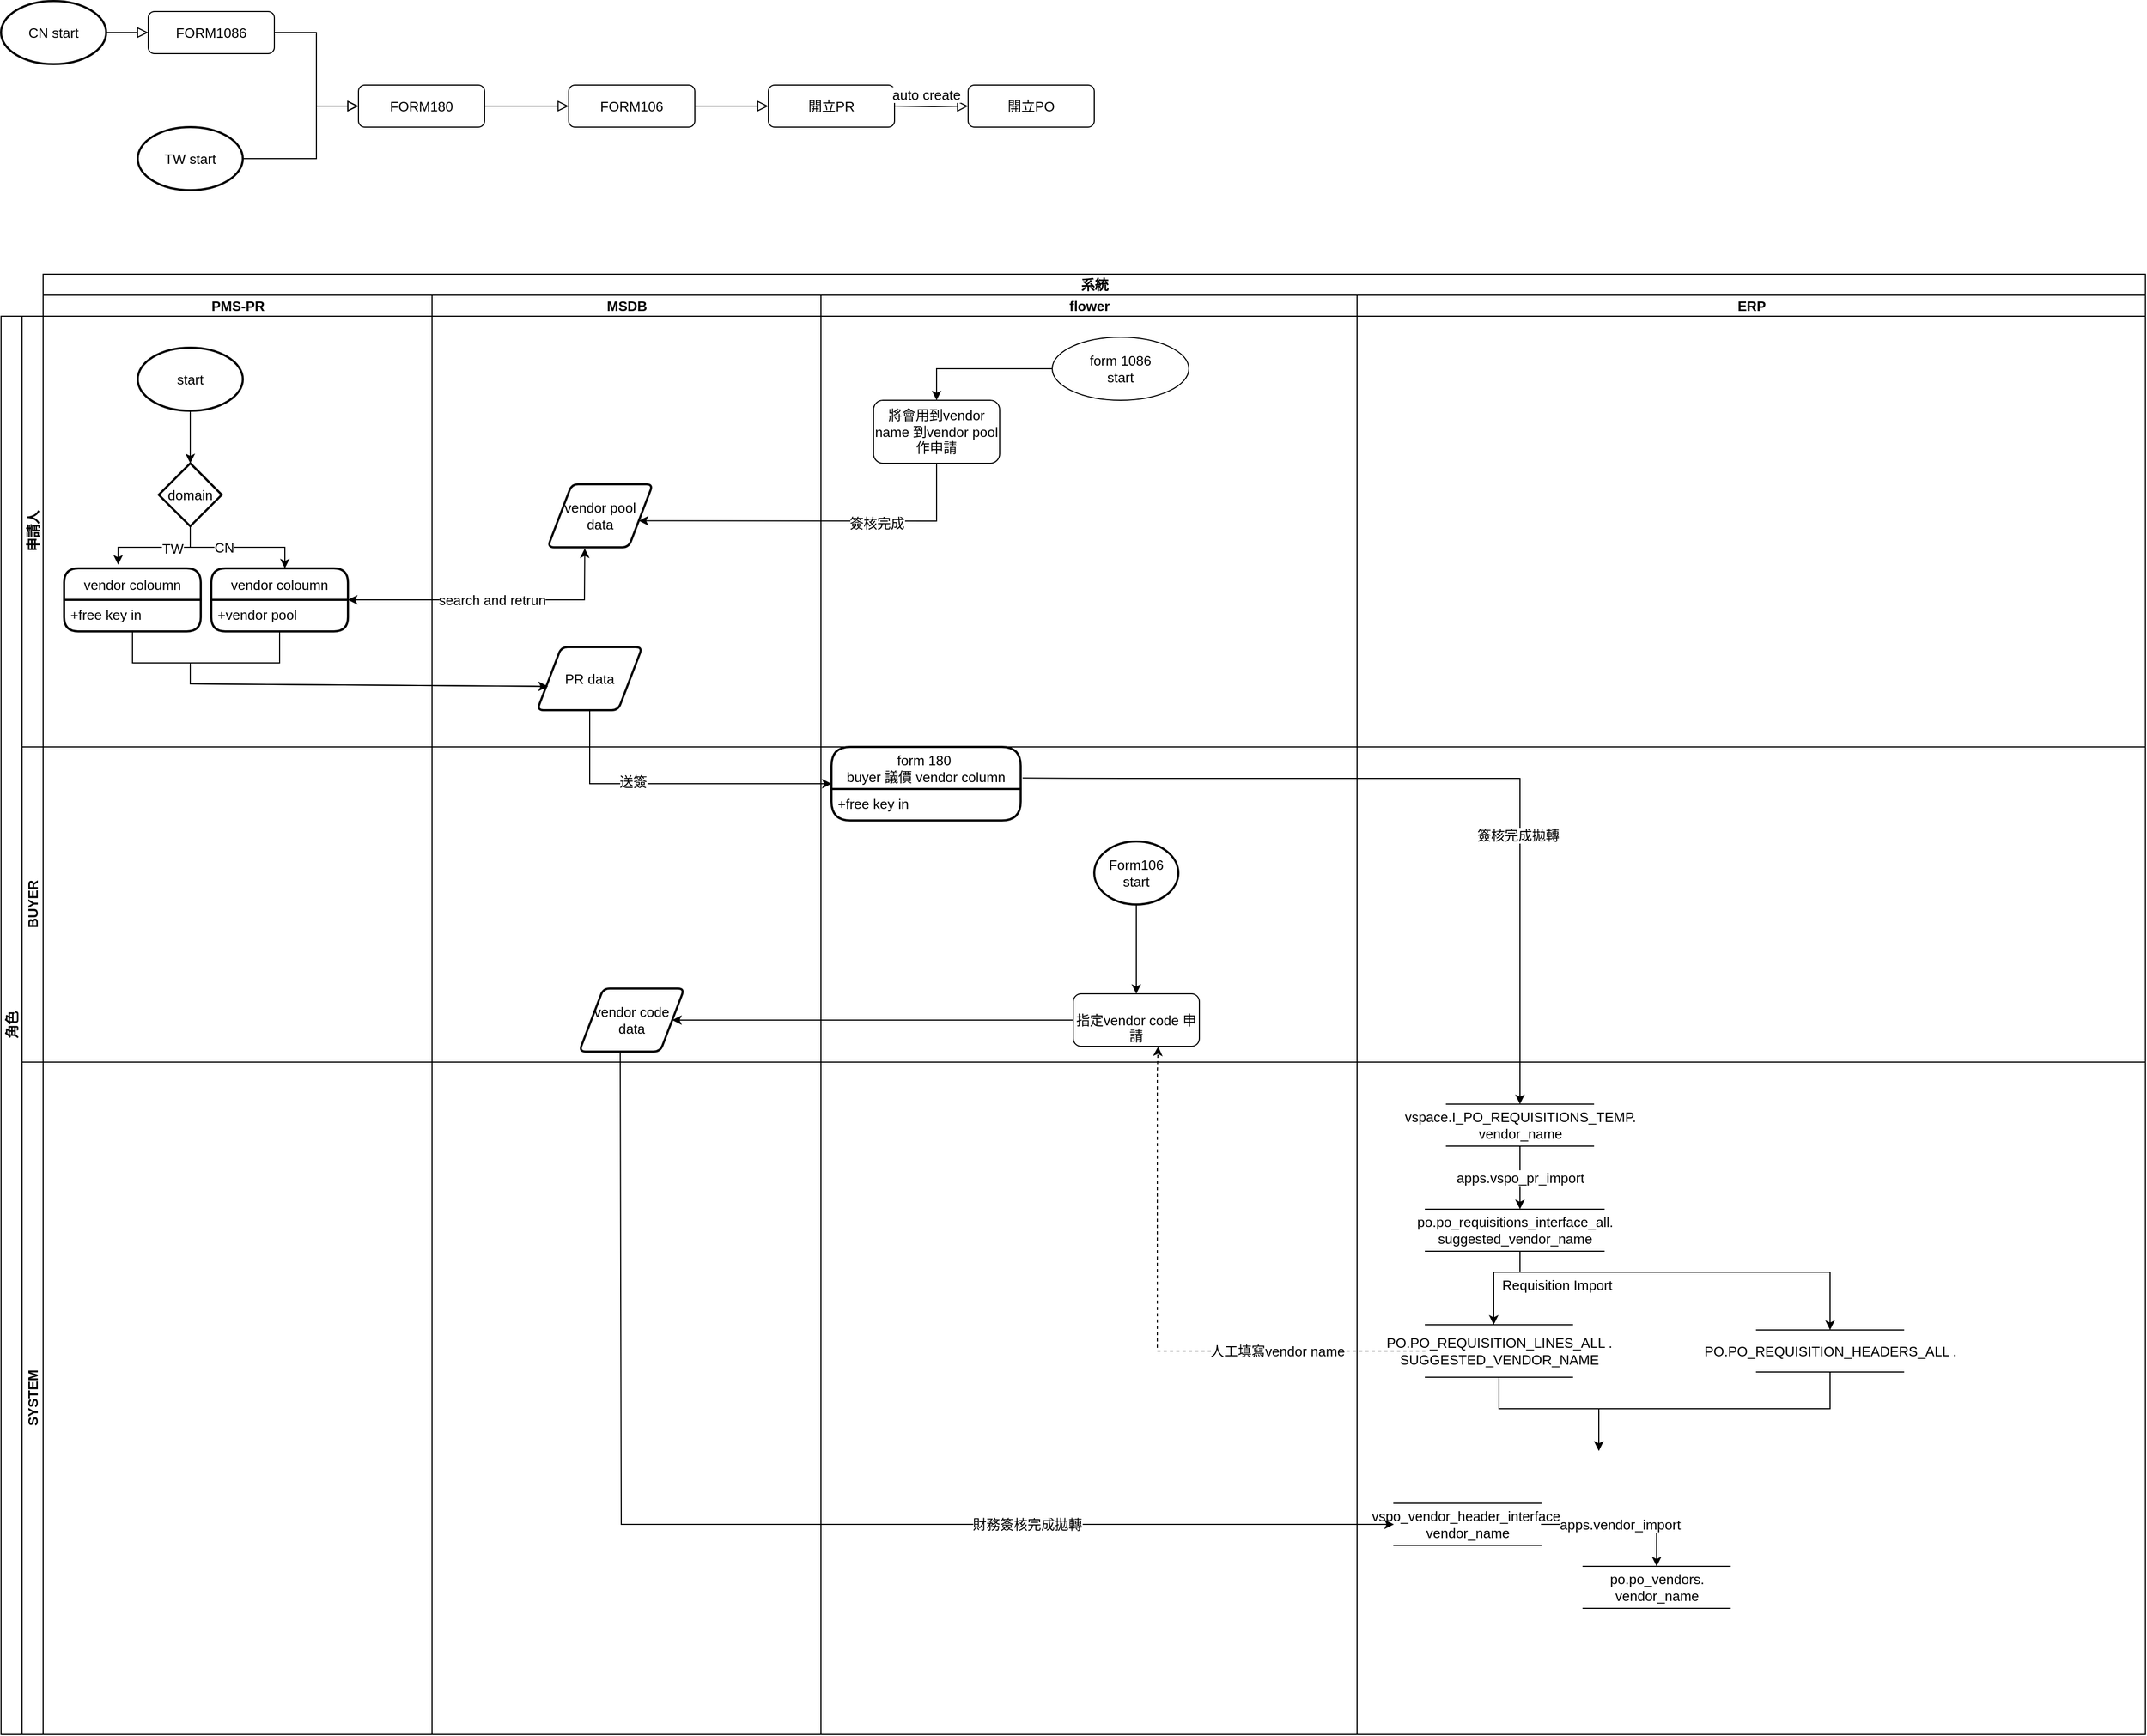 <mxfile version="20.8.13" type="github">
  <diagram name="Page-1" id="74e2e168-ea6b-b213-b513-2b3c1d86103e">
    <mxGraphModel dx="1434" dy="1614" grid="1" gridSize="10" guides="1" tooltips="1" connect="1" arrows="1" fold="1" page="1" pageScale="1" pageWidth="1100" pageHeight="850" background="none" math="0" shadow="0">
      <root>
        <mxCell id="0" />
        <mxCell id="1" parent="0" />
        <mxCell id="77e6c97f196da883-1" value="系統" style="swimlane;html=1;childLayout=stackLayout;startSize=20;rounded=0;shadow=0;labelBackgroundColor=none;strokeWidth=1;fontFamily=Verdana;fontSize=13;align=center;" parent="1" vertex="1">
          <mxGeometry x="70" y="40" width="2000" height="1390" as="geometry" />
        </mxCell>
        <mxCell id="77e6c97f196da883-2" value="PMS-PR" style="swimlane;html=1;startSize=20;fontSize=13;" parent="77e6c97f196da883-1" vertex="1">
          <mxGeometry y="20" width="370" height="1370" as="geometry" />
        </mxCell>
        <mxCell id="l3MCz5efM6AO9_rTB8cb-34" value="" style="edgeStyle=orthogonalEdgeStyle;rounded=0;orthogonalLoop=1;jettySize=auto;html=1;fontSize=13;" parent="77e6c97f196da883-2" source="l3MCz5efM6AO9_rTB8cb-28" target="l3MCz5efM6AO9_rTB8cb-31" edge="1">
          <mxGeometry relative="1" as="geometry" />
        </mxCell>
        <mxCell id="l3MCz5efM6AO9_rTB8cb-28" value="start" style="strokeWidth=2;html=1;shape=mxgraph.flowchart.start_1;whiteSpace=wrap;fontSize=13;" parent="77e6c97f196da883-2" vertex="1">
          <mxGeometry x="90" y="50" width="100" height="60" as="geometry" />
        </mxCell>
        <mxCell id="l3MCz5efM6AO9_rTB8cb-31" value="domain" style="strokeWidth=2;html=1;shape=mxgraph.flowchart.decision;whiteSpace=wrap;fontSize=13;" parent="77e6c97f196da883-2" vertex="1">
          <mxGeometry x="110" y="160" width="60" height="60" as="geometry" />
        </mxCell>
        <mxCell id="l3MCz5efM6AO9_rTB8cb-37" value="" style="endArrow=classic;html=1;rounded=0;exitX=0.5;exitY=1;exitDx=0;exitDy=0;exitPerimeter=0;fontSize=13;" parent="77e6c97f196da883-2" source="l3MCz5efM6AO9_rTB8cb-31" edge="1">
          <mxGeometry width="50" height="50" relative="1" as="geometry">
            <mxPoint x="640" y="330" as="sourcePoint" />
            <mxPoint x="230" y="260" as="targetPoint" />
            <Array as="points">
              <mxPoint x="140" y="240" />
              <mxPoint x="230" y="240" />
            </Array>
          </mxGeometry>
        </mxCell>
        <mxCell id="l3MCz5efM6AO9_rTB8cb-38" value="CN" style="edgeLabel;html=1;align=center;verticalAlign=middle;resizable=0;points=[];fontSize=13;" parent="l3MCz5efM6AO9_rTB8cb-37" vertex="1" connectable="0">
          <mxGeometry x="-0.2" relative="1" as="geometry">
            <mxPoint as="offset" />
          </mxGeometry>
        </mxCell>
        <mxCell id="77e6c97f196da883-3" value="MSDB" style="swimlane;html=1;startSize=20;fontSize=13;" parent="77e6c97f196da883-1" vertex="1">
          <mxGeometry x="370" y="20" width="370" height="1370" as="geometry" />
        </mxCell>
        <mxCell id="77e6c97f196da883-5" value="flower" style="swimlane;html=1;startSize=20;fontSize=13;" parent="77e6c97f196da883-1" vertex="1">
          <mxGeometry x="740" y="20" width="510" height="1370" as="geometry" />
        </mxCell>
        <mxCell id="l3MCz5efM6AO9_rTB8cb-53" value="角色" style="swimlane;childLayout=stackLayout;resizeParent=1;resizeParentMax=0;horizontal=0;startSize=20;horizontalStack=0;html=1;fontSize=13;" parent="1" vertex="1">
          <mxGeometry x="30" y="80" width="2040" height="1350" as="geometry" />
        </mxCell>
        <mxCell id="l3MCz5efM6AO9_rTB8cb-54" value="申請人" style="swimlane;startSize=20;horizontal=0;html=1;fontSize=13;" parent="l3MCz5efM6AO9_rTB8cb-53" vertex="1">
          <mxGeometry x="20" width="2020" height="410" as="geometry" />
        </mxCell>
        <mxCell id="l3MCz5efM6AO9_rTB8cb-59" value="vendor coloumn" style="swimlane;childLayout=stackLayout;horizontal=1;startSize=30;horizontalStack=0;rounded=1;fontSize=13;fontStyle=0;strokeWidth=2;resizeParent=0;resizeLast=1;shadow=0;dashed=0;align=center;" parent="l3MCz5efM6AO9_rTB8cb-54" vertex="1">
          <mxGeometry x="40" y="240" width="130" height="60" as="geometry" />
        </mxCell>
        <mxCell id="l3MCz5efM6AO9_rTB8cb-60" value="+free key in" style="align=left;strokeColor=none;fillColor=none;spacingLeft=4;fontSize=13;verticalAlign=top;resizable=0;rotatable=0;part=1;" parent="l3MCz5efM6AO9_rTB8cb-59" vertex="1">
          <mxGeometry y="30" width="130" height="30" as="geometry" />
        </mxCell>
        <mxCell id="l3MCz5efM6AO9_rTB8cb-62" value="vendor coloumn" style="swimlane;childLayout=stackLayout;horizontal=1;startSize=30;horizontalStack=0;rounded=1;fontSize=13;fontStyle=0;strokeWidth=2;resizeParent=0;resizeLast=1;shadow=0;dashed=0;align=center;" parent="l3MCz5efM6AO9_rTB8cb-54" vertex="1">
          <mxGeometry x="180" y="240" width="130" height="60" as="geometry">
            <mxRectangle x="180" y="240" width="140" height="30" as="alternateBounds" />
          </mxGeometry>
        </mxCell>
        <mxCell id="l3MCz5efM6AO9_rTB8cb-63" value="+vendor pool" style="align=left;strokeColor=none;fillColor=none;spacingLeft=4;fontSize=13;verticalAlign=top;resizable=0;rotatable=0;part=1;" parent="l3MCz5efM6AO9_rTB8cb-62" vertex="1">
          <mxGeometry y="30" width="130" height="30" as="geometry" />
        </mxCell>
        <mxCell id="qAhWlhqfdEPMAs1lIDXD-102" value="form 1086&lt;br style=&quot;font-size: 13px;&quot;&gt;start" style="ellipse;whiteSpace=wrap;html=1;fontSize=13;" vertex="1" parent="l3MCz5efM6AO9_rTB8cb-54">
          <mxGeometry x="980" y="20" width="130" height="60" as="geometry" />
        </mxCell>
        <mxCell id="qAhWlhqfdEPMAs1lIDXD-105" value="vendor pool&lt;br style=&quot;font-size: 13px;&quot;&gt;data" style="shape=parallelogram;html=1;strokeWidth=2;perimeter=parallelogramPerimeter;whiteSpace=wrap;rounded=1;arcSize=12;size=0.23;fontSize=13;" vertex="1" parent="l3MCz5efM6AO9_rTB8cb-54">
          <mxGeometry x="500" y="160" width="100" height="60" as="geometry" />
        </mxCell>
        <mxCell id="qAhWlhqfdEPMAs1lIDXD-111" value="" style="endArrow=classic;html=1;rounded=0;fontSize=13;" edge="1" parent="l3MCz5efM6AO9_rTB8cb-54" source="qAhWlhqfdEPMAs1lIDXD-102" target="qAhWlhqfdEPMAs1lIDXD-115">
          <mxGeometry width="50" height="50" relative="1" as="geometry">
            <mxPoint x="1180" y="60" as="sourcePoint" />
            <mxPoint x="870" y="90" as="targetPoint" />
            <Array as="points">
              <mxPoint x="870" y="50" />
            </Array>
          </mxGeometry>
        </mxCell>
        <mxCell id="l3MCz5efM6AO9_rTB8cb-18" value="PR data" style="shape=parallelogram;html=1;strokeWidth=2;perimeter=parallelogramPerimeter;whiteSpace=wrap;rounded=1;arcSize=12;size=0.23;fontSize=13;" parent="l3MCz5efM6AO9_rTB8cb-54" vertex="1">
          <mxGeometry x="490" y="315" width="100" height="60" as="geometry" />
        </mxCell>
        <mxCell id="l3MCz5efM6AO9_rTB8cb-19" value="" style="endArrow=classic;html=1;rounded=0;exitX=0.5;exitY=1;exitDx=0;exitDy=0;entryX=0.103;entryY=0.623;entryDx=0;entryDy=0;entryPerimeter=0;fontSize=13;" parent="l3MCz5efM6AO9_rTB8cb-54" source="l3MCz5efM6AO9_rTB8cb-60" target="l3MCz5efM6AO9_rTB8cb-18" edge="1">
          <mxGeometry width="50" height="50" relative="1" as="geometry">
            <mxPoint x="80" y="340" as="sourcePoint" />
            <mxPoint x="470" y="350" as="targetPoint" />
            <Array as="points">
              <mxPoint x="105" y="330" />
              <mxPoint x="160" y="330" />
              <mxPoint x="160" y="350" />
            </Array>
          </mxGeometry>
        </mxCell>
        <mxCell id="l3MCz5efM6AO9_rTB8cb-20" value="" style="endArrow=classic;html=1;rounded=0;exitX=0.5;exitY=1;exitDx=0;exitDy=0;entryX=0.103;entryY=0.623;entryDx=0;entryDy=0;entryPerimeter=0;fontSize=13;" parent="l3MCz5efM6AO9_rTB8cb-54" source="l3MCz5efM6AO9_rTB8cb-63" target="l3MCz5efM6AO9_rTB8cb-18" edge="1">
          <mxGeometry width="50" height="50" relative="1" as="geometry">
            <mxPoint x="270" y="320" as="sourcePoint" />
            <mxPoint x="470" y="350" as="targetPoint" />
            <Array as="points">
              <mxPoint x="245" y="330" />
              <mxPoint x="160" y="330" />
              <mxPoint x="160" y="350" />
            </Array>
          </mxGeometry>
        </mxCell>
        <mxCell id="qAhWlhqfdEPMAs1lIDXD-114" value="" style="endArrow=classic;html=1;rounded=0;exitX=0.5;exitY=1;exitDx=0;exitDy=0;entryX=0.867;entryY=0.579;entryDx=0;entryDy=0;entryPerimeter=0;fontSize=13;" edge="1" parent="l3MCz5efM6AO9_rTB8cb-54" source="qAhWlhqfdEPMAs1lIDXD-115" target="qAhWlhqfdEPMAs1lIDXD-105">
          <mxGeometry width="50" height="50" relative="1" as="geometry">
            <mxPoint x="873.98" y="120.0" as="sourcePoint" />
            <mxPoint x="1010" y="200" as="targetPoint" />
            <Array as="points">
              <mxPoint x="870" y="195" />
            </Array>
          </mxGeometry>
        </mxCell>
        <mxCell id="qAhWlhqfdEPMAs1lIDXD-116" value="簽核完成" style="edgeLabel;html=1;align=center;verticalAlign=middle;resizable=0;points=[];fontSize=13;" vertex="1" connectable="0" parent="qAhWlhqfdEPMAs1lIDXD-114">
          <mxGeometry x="-0.339" y="2" relative="1" as="geometry">
            <mxPoint as="offset" />
          </mxGeometry>
        </mxCell>
        <mxCell id="qAhWlhqfdEPMAs1lIDXD-115" value="將會用到vendor name 到vendor pool作申請" style="rounded=1;whiteSpace=wrap;html=1;fontSize=13;" vertex="1" parent="l3MCz5efM6AO9_rTB8cb-54">
          <mxGeometry x="810" y="80" width="120" height="60" as="geometry" />
        </mxCell>
        <mxCell id="qAhWlhqfdEPMAs1lIDXD-120" value="search and retrun" style="endArrow=classic;startArrow=classic;html=1;rounded=0;exitX=1;exitY=0;exitDx=0;exitDy=0;entryX=0.353;entryY=1.019;entryDx=0;entryDy=0;entryPerimeter=0;fontSize=13;" edge="1" parent="l3MCz5efM6AO9_rTB8cb-54" source="l3MCz5efM6AO9_rTB8cb-63" target="qAhWlhqfdEPMAs1lIDXD-105">
          <mxGeometry width="50" height="50" relative="1" as="geometry">
            <mxPoint x="330" y="250" as="sourcePoint" />
            <mxPoint x="380" y="200" as="targetPoint" />
            <Array as="points">
              <mxPoint x="535" y="270" />
            </Array>
          </mxGeometry>
        </mxCell>
        <mxCell id="l3MCz5efM6AO9_rTB8cb-55" value="BUYER" style="swimlane;startSize=20;horizontal=0;html=1;fontSize=13;" parent="l3MCz5efM6AO9_rTB8cb-53" vertex="1">
          <mxGeometry x="20" y="410" width="2020" height="300" as="geometry" />
        </mxCell>
        <mxCell id="l3MCz5efM6AO9_rTB8cb-69" value="form 180 &#xa;buyer 議價 vendor column" style="swimlane;childLayout=stackLayout;horizontal=1;startSize=40;horizontalStack=0;rounded=1;fontSize=13;fontStyle=0;strokeWidth=2;resizeParent=0;resizeLast=1;shadow=0;dashed=0;align=center;" parent="l3MCz5efM6AO9_rTB8cb-55" vertex="1">
          <mxGeometry x="770" width="180" height="70" as="geometry" />
        </mxCell>
        <mxCell id="l3MCz5efM6AO9_rTB8cb-70" value="+free key in" style="align=left;strokeColor=none;fillColor=none;spacingLeft=4;fontSize=13;verticalAlign=top;resizable=0;rotatable=0;part=1;" parent="l3MCz5efM6AO9_rTB8cb-69" vertex="1">
          <mxGeometry y="40" width="180" height="30" as="geometry" />
        </mxCell>
        <mxCell id="qAhWlhqfdEPMAs1lIDXD-21" value="Form106&lt;br style=&quot;font-size: 13px;&quot;&gt;start" style="strokeWidth=2;html=1;shape=mxgraph.flowchart.start_1;whiteSpace=wrap;fontSize=13;" vertex="1" parent="l3MCz5efM6AO9_rTB8cb-55">
          <mxGeometry x="1020" y="90" width="80" height="60" as="geometry" />
        </mxCell>
        <mxCell id="qAhWlhqfdEPMAs1lIDXD-30" value="&lt;br style=&quot;font-size: 13px;&quot;&gt;指定vendor code 申請" style="rounded=1;whiteSpace=wrap;html=1;fontSize=13;" vertex="1" parent="l3MCz5efM6AO9_rTB8cb-55">
          <mxGeometry x="1000" y="235" width="120" height="50" as="geometry" />
        </mxCell>
        <mxCell id="qAhWlhqfdEPMAs1lIDXD-31" value="" style="edgeStyle=orthogonalEdgeStyle;rounded=0;orthogonalLoop=1;jettySize=auto;html=1;fontSize=13;" edge="1" parent="l3MCz5efM6AO9_rTB8cb-55" source="qAhWlhqfdEPMAs1lIDXD-21" target="qAhWlhqfdEPMAs1lIDXD-30">
          <mxGeometry relative="1" as="geometry" />
        </mxCell>
        <mxCell id="qAhWlhqfdEPMAs1lIDXD-122" value="vendor code&lt;br style=&quot;font-size: 13px;&quot;&gt;data" style="shape=parallelogram;html=1;strokeWidth=2;perimeter=parallelogramPerimeter;whiteSpace=wrap;rounded=1;arcSize=12;size=0.23;fontSize=13;" vertex="1" parent="l3MCz5efM6AO9_rTB8cb-55">
          <mxGeometry x="530" y="230" width="100" height="60" as="geometry" />
        </mxCell>
        <mxCell id="qAhWlhqfdEPMAs1lIDXD-123" value="" style="edgeStyle=orthogonalEdgeStyle;rounded=0;orthogonalLoop=1;jettySize=auto;html=1;exitX=0;exitY=0.5;exitDx=0;exitDy=0;fontSize=13;" edge="1" parent="l3MCz5efM6AO9_rTB8cb-55" source="qAhWlhqfdEPMAs1lIDXD-30" target="qAhWlhqfdEPMAs1lIDXD-122">
          <mxGeometry relative="1" as="geometry">
            <mxPoint x="780" y="230.0" as="sourcePoint" />
            <mxPoint x="780" y="290" as="targetPoint" />
          </mxGeometry>
        </mxCell>
        <mxCell id="l3MCz5efM6AO9_rTB8cb-56" value="SYSTEM&lt;br style=&quot;font-size: 13px;&quot;&gt;" style="swimlane;startSize=20;horizontal=0;html=1;fontSize=13;" parent="l3MCz5efM6AO9_rTB8cb-53" vertex="1">
          <mxGeometry x="20" y="710" width="2020" height="640" as="geometry" />
        </mxCell>
        <mxCell id="l3MCz5efM6AO9_rTB8cb-21" value="" style="endArrow=classic;html=1;rounded=0;fontSize=13;" parent="l3MCz5efM6AO9_rTB8cb-53" source="l3MCz5efM6AO9_rTB8cb-18" target="l3MCz5efM6AO9_rTB8cb-69" edge="1">
          <mxGeometry width="50" height="50" relative="1" as="geometry">
            <mxPoint x="170" y="410" as="sourcePoint" />
            <mxPoint x="450.0" y="440" as="targetPoint" />
            <Array as="points">
              <mxPoint x="560" y="445" />
            </Array>
          </mxGeometry>
        </mxCell>
        <mxCell id="l3MCz5efM6AO9_rTB8cb-40" value="送簽" style="edgeLabel;html=1;align=center;verticalAlign=middle;resizable=0;points=[];fontSize=13;" parent="l3MCz5efM6AO9_rTB8cb-21" vertex="1" connectable="0">
          <mxGeometry x="-0.27" y="2" relative="1" as="geometry">
            <mxPoint x="1" as="offset" />
          </mxGeometry>
        </mxCell>
        <mxCell id="l3MCz5efM6AO9_rTB8cb-36" value="" style="edgeStyle=orthogonalEdgeStyle;rounded=0;orthogonalLoop=1;jettySize=auto;html=1;entryX=0.395;entryY=-0.059;entryDx=0;entryDy=0;entryPerimeter=0;fontSize=13;" parent="1" source="l3MCz5efM6AO9_rTB8cb-31" target="l3MCz5efM6AO9_rTB8cb-59" edge="1">
          <mxGeometry relative="1" as="geometry">
            <mxPoint x="140.034" y="320.0" as="targetPoint" />
          </mxGeometry>
        </mxCell>
        <mxCell id="l3MCz5efM6AO9_rTB8cb-39" value="TW" style="edgeLabel;html=1;align=center;verticalAlign=middle;resizable=0;points=[];fontSize=13;" parent="l3MCz5efM6AO9_rTB8cb-36" vertex="1" connectable="0">
          <mxGeometry x="-0.291" y="1" relative="1" as="geometry">
            <mxPoint as="offset" />
          </mxGeometry>
        </mxCell>
        <mxCell id="qAhWlhqfdEPMAs1lIDXD-1" value="" style="rounded=0;html=1;jettySize=auto;orthogonalLoop=1;fontSize=13;endArrow=block;endFill=0;endSize=8;strokeWidth=1;shadow=0;labelBackgroundColor=none;edgeStyle=orthogonalEdgeStyle;entryX=0;entryY=0.5;entryDx=0;entryDy=0;" edge="1" parent="1" source="qAhWlhqfdEPMAs1lIDXD-2" target="qAhWlhqfdEPMAs1lIDXD-3">
          <mxGeometry relative="1" as="geometry">
            <mxPoint x="410" y="-100" as="targetPoint" />
          </mxGeometry>
        </mxCell>
        <mxCell id="qAhWlhqfdEPMAs1lIDXD-2" value="FORM1086" style="rounded=1;whiteSpace=wrap;html=1;fontSize=13;glass=0;strokeWidth=1;shadow=0;" vertex="1" parent="1">
          <mxGeometry x="170" y="-210" width="120" height="40" as="geometry" />
        </mxCell>
        <mxCell id="qAhWlhqfdEPMAs1lIDXD-3" value="FORM180" style="rounded=1;whiteSpace=wrap;html=1;fontSize=13;glass=0;strokeWidth=1;shadow=0;" vertex="1" parent="1">
          <mxGeometry x="370" y="-140" width="120" height="40" as="geometry" />
        </mxCell>
        <mxCell id="qAhWlhqfdEPMAs1lIDXD-4" value="FORM106" style="rounded=1;whiteSpace=wrap;html=1;fontSize=13;glass=0;strokeWidth=1;shadow=0;" vertex="1" parent="1">
          <mxGeometry x="570" y="-140" width="120" height="40" as="geometry" />
        </mxCell>
        <mxCell id="qAhWlhqfdEPMAs1lIDXD-5" value="開立PR" style="rounded=1;whiteSpace=wrap;html=1;fontSize=13;glass=0;strokeWidth=1;shadow=0;" vertex="1" parent="1">
          <mxGeometry x="760" y="-140" width="120" height="40" as="geometry" />
        </mxCell>
        <mxCell id="qAhWlhqfdEPMAs1lIDXD-6" value="" style="rounded=0;html=1;jettySize=auto;orthogonalLoop=1;fontSize=13;endArrow=block;endFill=0;endSize=8;strokeWidth=1;shadow=0;labelBackgroundColor=none;edgeStyle=orthogonalEdgeStyle;entryX=0;entryY=0.5;entryDx=0;entryDy=0;exitX=1;exitY=0.5;exitDx=0;exitDy=0;" edge="1" parent="1" source="qAhWlhqfdEPMAs1lIDXD-3" target="qAhWlhqfdEPMAs1lIDXD-4">
          <mxGeometry relative="1" as="geometry">
            <mxPoint x="520" y="-100" as="sourcePoint" />
            <mxPoint x="590" y="-100" as="targetPoint" />
            <Array as="points">
              <mxPoint x="540" y="-120" />
              <mxPoint x="540" y="-120" />
            </Array>
          </mxGeometry>
        </mxCell>
        <mxCell id="qAhWlhqfdEPMAs1lIDXD-7" value="" style="rounded=0;html=1;jettySize=auto;orthogonalLoop=1;fontSize=13;endArrow=block;endFill=0;endSize=8;strokeWidth=1;shadow=0;labelBackgroundColor=none;edgeStyle=orthogonalEdgeStyle;entryX=0;entryY=0.5;entryDx=0;entryDy=0;exitX=1;exitY=0.5;exitDx=0;exitDy=0;" edge="1" parent="1" source="qAhWlhqfdEPMAs1lIDXD-4" target="qAhWlhqfdEPMAs1lIDXD-5">
          <mxGeometry relative="1" as="geometry">
            <mxPoint x="680" y="-80" as="sourcePoint" />
            <mxPoint x="760" y="-80" as="targetPoint" />
            <Array as="points">
              <mxPoint x="720" y="-120" />
              <mxPoint x="720" y="-120" />
            </Array>
          </mxGeometry>
        </mxCell>
        <mxCell id="qAhWlhqfdEPMAs1lIDXD-8" value="開立PO" style="rounded=1;whiteSpace=wrap;html=1;fontSize=13;glass=0;strokeWidth=1;shadow=0;" vertex="1" parent="1">
          <mxGeometry x="950" y="-140" width="120" height="40" as="geometry" />
        </mxCell>
        <mxCell id="qAhWlhqfdEPMAs1lIDXD-9" value="" style="rounded=0;html=1;jettySize=auto;orthogonalLoop=1;fontSize=13;endArrow=block;endFill=0;endSize=8;strokeWidth=1;shadow=0;labelBackgroundColor=none;edgeStyle=orthogonalEdgeStyle;entryX=0;entryY=0.5;entryDx=0;entryDy=0;" edge="1" parent="1" target="qAhWlhqfdEPMAs1lIDXD-8">
          <mxGeometry relative="1" as="geometry">
            <mxPoint x="880" y="-120" as="sourcePoint" />
            <mxPoint x="930" y="-120" as="targetPoint" />
            <Array as="points" />
          </mxGeometry>
        </mxCell>
        <mxCell id="qAhWlhqfdEPMAs1lIDXD-10" value="auto create" style="edgeLabel;html=1;align=center;verticalAlign=middle;resizable=0;points=[];fontSize=13;" vertex="1" connectable="0" parent="qAhWlhqfdEPMAs1lIDXD-9">
          <mxGeometry x="0.304" y="-1" relative="1" as="geometry">
            <mxPoint x="-16" y="-12" as="offset" />
          </mxGeometry>
        </mxCell>
        <mxCell id="qAhWlhqfdEPMAs1lIDXD-113" value="ERP" style="swimlane;html=1;startSize=20;fontSize=13;" vertex="1" parent="1">
          <mxGeometry x="1320" y="60" width="750" height="1370" as="geometry" />
        </mxCell>
        <mxCell id="qAhWlhqfdEPMAs1lIDXD-49" value="vspace.I_PO_REQUISITIONS_TEMP.&lt;br style=&quot;padding: 0px; margin: 0px; font-size: 13px;&quot;&gt;&lt;span style=&quot;font-size: 13px;&quot;&gt;vendor_name&lt;/span&gt;" style="html=1;dashed=0;whitespace=wrap;shape=partialRectangle;right=0;left=0;fontSize=13;" vertex="1" parent="qAhWlhqfdEPMAs1lIDXD-113">
          <mxGeometry x="85" y="770" width="140" height="40" as="geometry" />
        </mxCell>
        <mxCell id="qAhWlhqfdEPMAs1lIDXD-50" value="po.po_requisitions_interface_all.&lt;br style=&quot;padding: 0px; margin: 0px; font-size: 13px;&quot;&gt;&lt;span style=&quot;font-size: 13px;&quot;&gt;suggested_vendor_name&lt;/span&gt;" style="html=1;dashed=0;whitespace=wrap;shape=partialRectangle;right=0;left=0;fontSize=13;" vertex="1" parent="qAhWlhqfdEPMAs1lIDXD-113">
          <mxGeometry x="65" y="870" width="170" height="40" as="geometry" />
        </mxCell>
        <mxCell id="qAhWlhqfdEPMAs1lIDXD-52" value="apps.vspo_pr_import" style="edgeStyle=orthogonalEdgeStyle;rounded=0;orthogonalLoop=1;jettySize=auto;html=1;fontSize=13;" edge="1" parent="qAhWlhqfdEPMAs1lIDXD-113" source="qAhWlhqfdEPMAs1lIDXD-49" target="qAhWlhqfdEPMAs1lIDXD-50">
          <mxGeometry relative="1" as="geometry">
            <Array as="points">
              <mxPoint x="155" y="850" />
              <mxPoint x="155" y="850" />
            </Array>
          </mxGeometry>
        </mxCell>
        <mxCell id="qAhWlhqfdEPMAs1lIDXD-51" value="PO.PO_REQUISITION_LINES_ALL .&lt;br style=&quot;font-size: 13px;&quot;&gt;SUGGESTED_VENDOR_NAME" style="html=1;dashed=0;whitespace=wrap;shape=partialRectangle;right=0;left=0;fontSize=13;" vertex="1" parent="qAhWlhqfdEPMAs1lIDXD-113">
          <mxGeometry x="65" y="980" width="140" height="50" as="geometry" />
        </mxCell>
        <mxCell id="qAhWlhqfdEPMAs1lIDXD-88" value="" style="edgeStyle=orthogonalEdgeStyle;rounded=0;orthogonalLoop=1;jettySize=auto;html=1;fontSize=13;" edge="1" parent="qAhWlhqfdEPMAs1lIDXD-113" source="qAhWlhqfdEPMAs1lIDXD-50" target="qAhWlhqfdEPMAs1lIDXD-51">
          <mxGeometry relative="1" as="geometry">
            <Array as="points">
              <mxPoint x="155" y="930" />
              <mxPoint x="130" y="930" />
            </Array>
          </mxGeometry>
        </mxCell>
        <mxCell id="qAhWlhqfdEPMAs1lIDXD-94" value="Requisition Import" style="edgeLabel;html=1;align=center;verticalAlign=middle;resizable=0;points=[];fontSize=13;" vertex="1" connectable="0" parent="qAhWlhqfdEPMAs1lIDXD-88">
          <mxGeometry x="-0.022" relative="1" as="geometry">
            <mxPoint x="60" y="10" as="offset" />
          </mxGeometry>
        </mxCell>
        <mxCell id="qAhWlhqfdEPMAs1lIDXD-61" style="edgeStyle=orthogonalEdgeStyle;rounded=0;orthogonalLoop=1;jettySize=auto;html=1;entryX=1;entryY=0.5;entryDx=0;entryDy=0;entryPerimeter=0;fontSize=13;" edge="1" parent="qAhWlhqfdEPMAs1lIDXD-113">
          <mxGeometry relative="1" as="geometry">
            <mxPoint x="155" y="1120" as="sourcePoint" />
            <mxPoint x="155" y="1120" as="targetPoint" />
          </mxGeometry>
        </mxCell>
        <mxCell id="qAhWlhqfdEPMAs1lIDXD-68" value="vspo_vendor_header_interface.&lt;br style=&quot;font-size: 13px;&quot;&gt;vendor_name" style="html=1;dashed=0;whitespace=wrap;shape=partialRectangle;right=0;left=0;fontSize=13;" vertex="1" parent="qAhWlhqfdEPMAs1lIDXD-113">
          <mxGeometry x="35" y="1150" width="140" height="40" as="geometry" />
        </mxCell>
        <mxCell id="qAhWlhqfdEPMAs1lIDXD-73" value="po.po_vendors.&lt;br style=&quot;font-size: 13px;&quot;&gt;vendor_name" style="html=1;dashed=0;whitespace=wrap;shape=partialRectangle;right=0;left=0;fontSize=13;" vertex="1" parent="qAhWlhqfdEPMAs1lIDXD-113">
          <mxGeometry x="215" y="1210" width="140" height="40" as="geometry" />
        </mxCell>
        <mxCell id="qAhWlhqfdEPMAs1lIDXD-74" value="apps.vendor_import" style="edgeStyle=orthogonalEdgeStyle;rounded=0;orthogonalLoop=1;jettySize=auto;html=1;fontSize=13;" edge="1" parent="qAhWlhqfdEPMAs1lIDXD-113" source="qAhWlhqfdEPMAs1lIDXD-68" target="qAhWlhqfdEPMAs1lIDXD-73">
          <mxGeometry relative="1" as="geometry" />
        </mxCell>
        <mxCell id="qAhWlhqfdEPMAs1lIDXD-85" value="PO.PO_REQUISITION_HEADERS_ALL .&lt;br style=&quot;font-size: 13px;&quot;&gt;" style="html=1;dashed=0;whitespace=wrap;shape=partialRectangle;right=0;left=0;fontSize=13;" vertex="1" parent="qAhWlhqfdEPMAs1lIDXD-113">
          <mxGeometry x="380" y="985" width="140" height="40" as="geometry" />
        </mxCell>
        <mxCell id="qAhWlhqfdEPMAs1lIDXD-89" value="" style="edgeStyle=orthogonalEdgeStyle;rounded=0;orthogonalLoop=1;jettySize=auto;html=1;entryX=0.5;entryY=0;entryDx=0;entryDy=0;exitX=0.5;exitY=1;exitDx=0;exitDy=0;fontSize=13;" edge="1" parent="qAhWlhqfdEPMAs1lIDXD-113" source="qAhWlhqfdEPMAs1lIDXD-50" target="qAhWlhqfdEPMAs1lIDXD-85">
          <mxGeometry relative="1" as="geometry">
            <mxPoint x="160.0" y="920" as="sourcePoint" />
            <mxPoint x="164.957" y="990" as="targetPoint" />
            <Array as="points">
              <mxPoint x="155" y="910" />
              <mxPoint x="155" y="930" />
              <mxPoint x="450" y="930" />
            </Array>
          </mxGeometry>
        </mxCell>
        <mxCell id="qAhWlhqfdEPMAs1lIDXD-100" value="" style="endArrow=classic;html=1;rounded=0;exitX=0.5;exitY=1;exitDx=0;exitDy=0;fontSize=13;" edge="1" parent="qAhWlhqfdEPMAs1lIDXD-113" source="qAhWlhqfdEPMAs1lIDXD-51">
          <mxGeometry width="50" height="50" relative="1" as="geometry">
            <mxPoint x="285" y="1000" as="sourcePoint" />
            <mxPoint x="230" y="1100" as="targetPoint" />
            <Array as="points">
              <mxPoint x="135" y="1060" />
              <mxPoint x="230" y="1060" />
            </Array>
          </mxGeometry>
        </mxCell>
        <mxCell id="qAhWlhqfdEPMAs1lIDXD-101" style="edgeStyle=orthogonalEdgeStyle;rounded=0;orthogonalLoop=1;jettySize=auto;html=1;fontSize=13;" edge="1" parent="qAhWlhqfdEPMAs1lIDXD-113" source="qAhWlhqfdEPMAs1lIDXD-85">
          <mxGeometry relative="1" as="geometry">
            <mxPoint x="230" y="1100" as="targetPoint" />
            <Array as="points">
              <mxPoint x="450" y="1060" />
              <mxPoint x="230" y="1060" />
            </Array>
          </mxGeometry>
        </mxCell>
        <mxCell id="l3MCz5efM6AO9_rTB8cb-72" value="" style="endArrow=classic;html=1;rounded=0;exitX=1.01;exitY=0.424;exitDx=0;exitDy=0;exitPerimeter=0;fontSize=13;" parent="1" source="l3MCz5efM6AO9_rTB8cb-69" target="qAhWlhqfdEPMAs1lIDXD-49" edge="1">
          <mxGeometry width="50" height="50" relative="1" as="geometry">
            <mxPoint x="940" y="720" as="sourcePoint" />
            <mxPoint x="960" y="800" as="targetPoint" />
            <Array as="points">
              <mxPoint x="1100" y="520" />
              <mxPoint x="1475" y="520" />
            </Array>
          </mxGeometry>
        </mxCell>
        <mxCell id="l3MCz5efM6AO9_rTB8cb-73" value="簽核完成拋轉" style="edgeLabel;html=1;align=center;verticalAlign=middle;resizable=0;points=[];fontSize=13;" parent="l3MCz5efM6AO9_rTB8cb-72" vertex="1" connectable="0">
          <mxGeometry x="0.346" y="-2" relative="1" as="geometry">
            <mxPoint as="offset" />
          </mxGeometry>
        </mxCell>
        <mxCell id="qAhWlhqfdEPMAs1lIDXD-65" value="" style="edgeStyle=orthogonalEdgeStyle;rounded=0;orthogonalLoop=1;jettySize=auto;html=1;exitX=0;exitY=0.5;exitDx=0;exitDy=0;entryX=0.673;entryY=1.004;entryDx=0;entryDy=0;entryPerimeter=0;dashed=1;fontSize=13;" edge="1" parent="1" source="qAhWlhqfdEPMAs1lIDXD-51" target="qAhWlhqfdEPMAs1lIDXD-30">
          <mxGeometry relative="1" as="geometry">
            <mxPoint x="1100" y="970" as="sourcePoint" />
            <mxPoint x="650" y="1070" as="targetPoint" />
            <Array as="points">
              <mxPoint x="1130" y="1065" />
              <mxPoint x="1130" y="800" />
              <mxPoint x="1131" y="800" />
            </Array>
          </mxGeometry>
        </mxCell>
        <mxCell id="qAhWlhqfdEPMAs1lIDXD-72" value="人工填寫vendor name" style="edgeLabel;html=1;align=center;verticalAlign=middle;resizable=0;points=[];fontSize=13;" vertex="1" connectable="0" parent="qAhWlhqfdEPMAs1lIDXD-65">
          <mxGeometry x="-0.407" y="-1" relative="1" as="geometry">
            <mxPoint x="21" y="1" as="offset" />
          </mxGeometry>
        </mxCell>
        <mxCell id="qAhWlhqfdEPMAs1lIDXD-66" value="" style="endArrow=classic;html=1;rounded=0;exitX=0.39;exitY=0.983;exitDx=0;exitDy=0;exitPerimeter=0;fontSize=13;" edge="1" parent="1" source="qAhWlhqfdEPMAs1lIDXD-122" target="qAhWlhqfdEPMAs1lIDXD-68">
          <mxGeometry width="50" height="50" relative="1" as="geometry">
            <mxPoint x="1270" y="785" as="sourcePoint" />
            <mxPoint x="1090" y="1130" as="targetPoint" />
            <Array as="points">
              <mxPoint x="620" y="1230" />
              <mxPoint x="1110" y="1230" />
            </Array>
          </mxGeometry>
        </mxCell>
        <mxCell id="qAhWlhqfdEPMAs1lIDXD-67" value="財務簽核完成拋轉" style="edgeLabel;html=1;align=center;verticalAlign=middle;resizable=0;points=[];fontSize=13;" vertex="1" connectable="0" parent="qAhWlhqfdEPMAs1lIDXD-66">
          <mxGeometry x="0.346" y="-2" relative="1" as="geometry">
            <mxPoint x="39" y="-2" as="offset" />
          </mxGeometry>
        </mxCell>
        <mxCell id="qAhWlhqfdEPMAs1lIDXD-124" value="CN start" style="strokeWidth=2;html=1;shape=mxgraph.flowchart.start_1;whiteSpace=wrap;fontSize=13;" vertex="1" parent="1">
          <mxGeometry x="30" y="-220" width="100" height="60" as="geometry" />
        </mxCell>
        <mxCell id="qAhWlhqfdEPMAs1lIDXD-125" value="" style="rounded=0;html=1;jettySize=auto;orthogonalLoop=1;fontSize=13;endArrow=block;endFill=0;endSize=8;strokeWidth=1;shadow=0;labelBackgroundColor=none;edgeStyle=orthogonalEdgeStyle;entryX=0;entryY=0.5;entryDx=0;entryDy=0;exitX=1;exitY=0.5;exitDx=0;exitDy=0;exitPerimeter=0;" edge="1" parent="1" source="qAhWlhqfdEPMAs1lIDXD-124" target="qAhWlhqfdEPMAs1lIDXD-2">
          <mxGeometry relative="1" as="geometry">
            <mxPoint x="500" y="-110.0" as="sourcePoint" />
            <mxPoint x="580" y="-110.0" as="targetPoint" />
            <Array as="points">
              <mxPoint x="150" y="-190" />
              <mxPoint x="150" y="-190" />
            </Array>
          </mxGeometry>
        </mxCell>
        <mxCell id="qAhWlhqfdEPMAs1lIDXD-126" value="TW start" style="strokeWidth=2;html=1;shape=mxgraph.flowchart.start_1;whiteSpace=wrap;fontSize=13;" vertex="1" parent="1">
          <mxGeometry x="160" y="-100" width="100" height="60" as="geometry" />
        </mxCell>
        <mxCell id="qAhWlhqfdEPMAs1lIDXD-128" value="" style="rounded=0;html=1;jettySize=auto;orthogonalLoop=1;fontSize=13;endArrow=block;endFill=0;endSize=8;strokeWidth=1;shadow=0;labelBackgroundColor=none;edgeStyle=orthogonalEdgeStyle;entryX=0;entryY=0.5;entryDx=0;entryDy=0;" edge="1" parent="1" target="qAhWlhqfdEPMAs1lIDXD-3">
          <mxGeometry relative="1" as="geometry">
            <mxPoint x="260" y="-70" as="sourcePoint" />
            <mxPoint x="330" y="-10" as="targetPoint" />
            <Array as="points">
              <mxPoint x="330" y="-70" />
              <mxPoint x="330" y="-120" />
            </Array>
          </mxGeometry>
        </mxCell>
      </root>
    </mxGraphModel>
  </diagram>
</mxfile>
